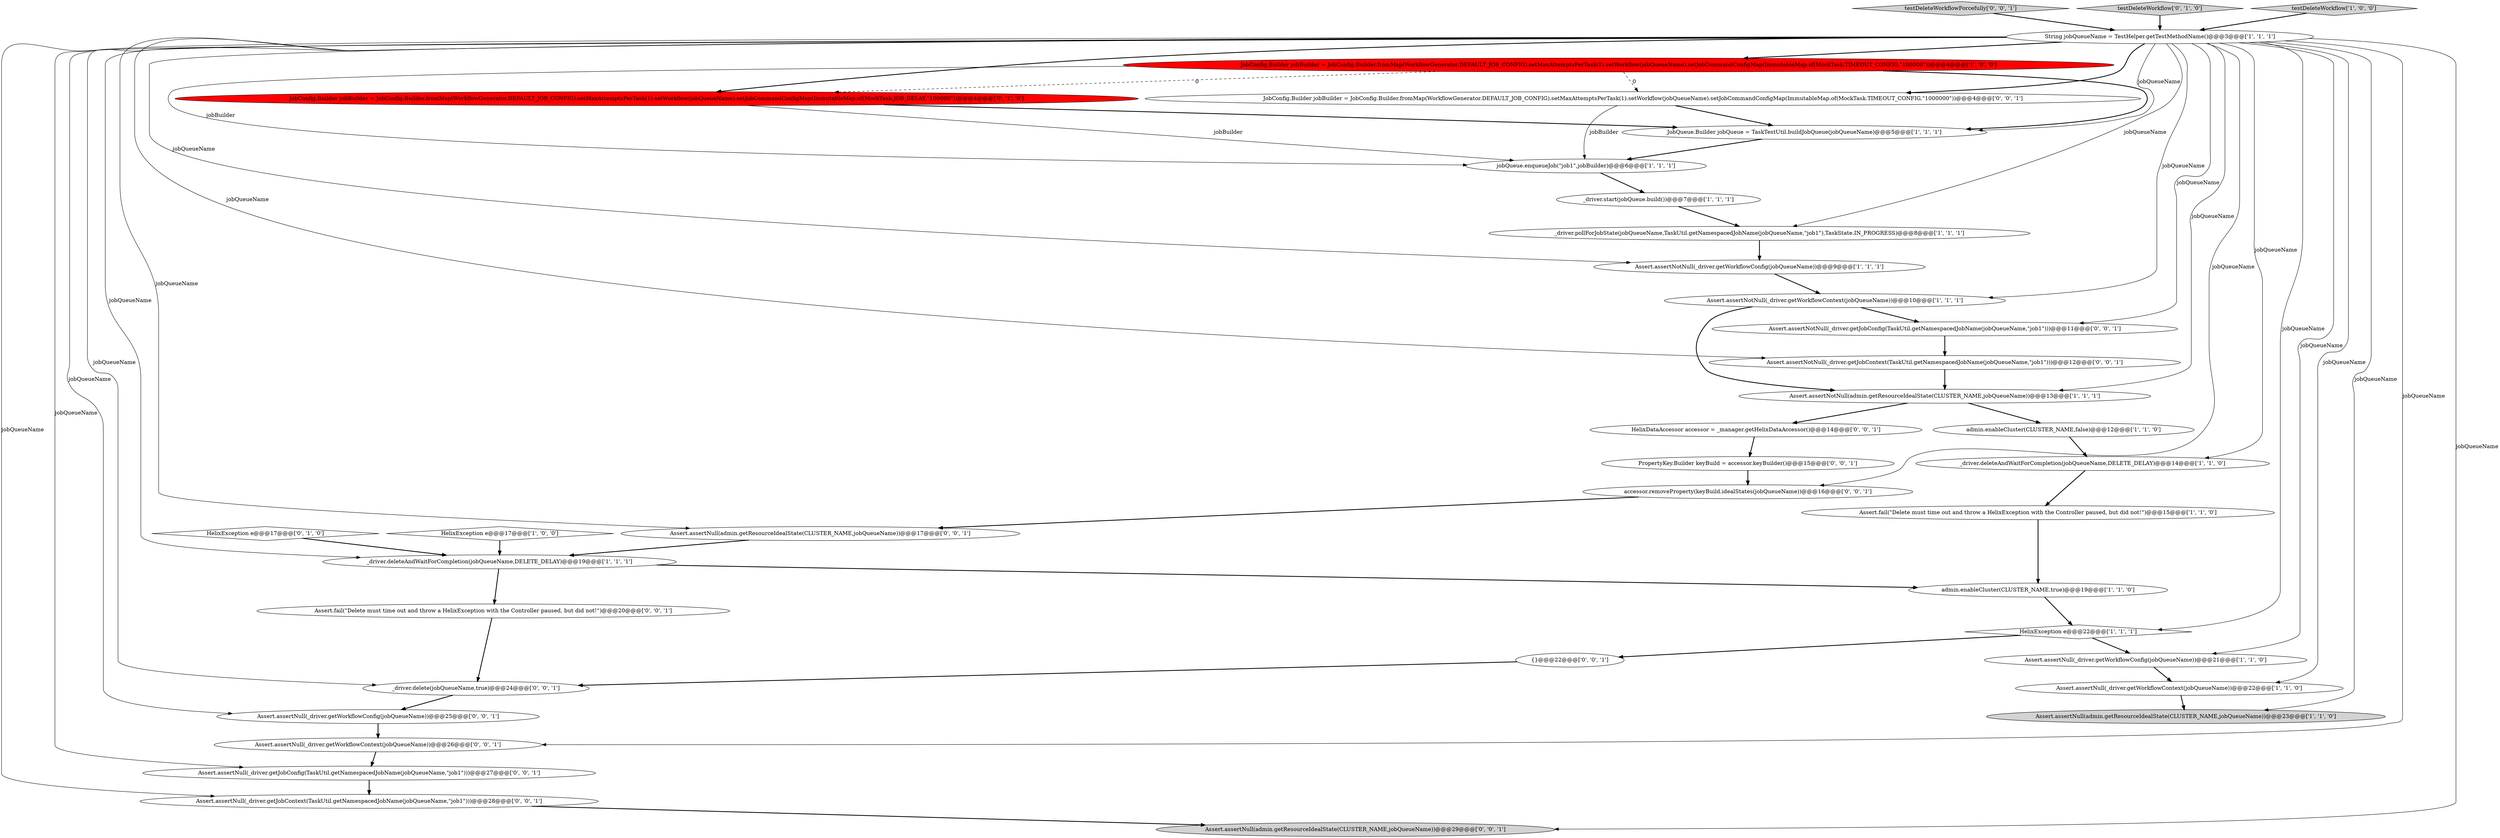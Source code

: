 digraph {
2 [style = filled, label = "HelixException e@@@22@@@['1', '1', '1']", fillcolor = white, shape = diamond image = "AAA0AAABBB1BBB"];
19 [style = filled, label = "_driver.deleteAndWaitForCompletion(jobQueueName,DELETE_DELAY)@@@19@@@['1', '1', '1']", fillcolor = white, shape = ellipse image = "AAA0AAABBB1BBB"];
22 [style = filled, label = "JobConfig.Builder jobBuilder = JobConfig.Builder.fromMap(WorkflowGenerator.DEFAULT_JOB_CONFIG).setMaxAttemptsPerTask(1).setWorkflow(jobQueueName).setJobCommandConfigMap(ImmutableMap.of(MockTask.JOB_DELAY,\"100000\"))@@@4@@@['0', '1', '0']", fillcolor = red, shape = ellipse image = "AAA1AAABBB2BBB"];
12 [style = filled, label = "Assert.assertNotNull(admin.getResourceIdealState(CLUSTER_NAME,jobQueueName))@@@13@@@['1', '1', '1']", fillcolor = white, shape = ellipse image = "AAA0AAABBB1BBB"];
5 [style = filled, label = "JobConfig.Builder jobBuilder = JobConfig.Builder.fromMap(WorkflowGenerator.DEFAULT_JOB_CONFIG).setMaxAttemptsPerTask(1).setWorkflow(jobQueueName).setJobCommandConfigMap(ImmutableMap.of(MockTask.TIMEOUT_CONFIG,\"100000\"))@@@4@@@['1', '0', '0']", fillcolor = red, shape = ellipse image = "AAA1AAABBB1BBB"];
13 [style = filled, label = "HelixException e@@@17@@@['1', '0', '0']", fillcolor = white, shape = diamond image = "AAA0AAABBB1BBB"];
38 [style = filled, label = "Assert.assertNull(_driver.getJobContext(TaskUtil.getNamespacedJobName(jobQueueName,\"job1\")))@@@28@@@['0', '0', '1']", fillcolor = white, shape = ellipse image = "AAA0AAABBB3BBB"];
32 [style = filled, label = "Assert.assertNotNull(_driver.getJobContext(TaskUtil.getNamespacedJobName(jobQueueName,\"job1\")))@@@12@@@['0', '0', '1']", fillcolor = white, shape = ellipse image = "AAA0AAABBB3BBB"];
17 [style = filled, label = "Assert.assertNotNull(_driver.getWorkflowContext(jobQueueName))@@@10@@@['1', '1', '1']", fillcolor = white, shape = ellipse image = "AAA0AAABBB1BBB"];
31 [style = filled, label = "Assert.assertNull(admin.getResourceIdealState(CLUSTER_NAME,jobQueueName))@@@29@@@['0', '0', '1']", fillcolor = lightgray, shape = ellipse image = "AAA0AAABBB3BBB"];
4 [style = filled, label = "Assert.assertNull(admin.getResourceIdealState(CLUSTER_NAME,jobQueueName))@@@23@@@['1', '1', '0']", fillcolor = lightgray, shape = ellipse image = "AAA0AAABBB1BBB"];
26 [style = filled, label = "accessor.removeProperty(keyBuild.idealStates(jobQueueName))@@@16@@@['0', '0', '1']", fillcolor = white, shape = ellipse image = "AAA0AAABBB3BBB"];
30 [style = filled, label = "testDeleteWorkflowForcefully['0', '0', '1']", fillcolor = lightgray, shape = diamond image = "AAA0AAABBB3BBB"];
21 [style = filled, label = "testDeleteWorkflow['0', '1', '0']", fillcolor = lightgray, shape = diamond image = "AAA0AAABBB2BBB"];
24 [style = filled, label = "HelixDataAccessor accessor = _manager.getHelixDataAccessor()@@@14@@@['0', '0', '1']", fillcolor = white, shape = ellipse image = "AAA0AAABBB3BBB"];
8 [style = filled, label = "Assert.fail(\"Delete must time out and throw a HelixException with the Controller paused, but did not!\")@@@15@@@['1', '1', '0']", fillcolor = white, shape = ellipse image = "AAA0AAABBB1BBB"];
36 [style = filled, label = "PropertyKey.Builder keyBuild = accessor.keyBuilder()@@@15@@@['0', '0', '1']", fillcolor = white, shape = ellipse image = "AAA0AAABBB3BBB"];
3 [style = filled, label = "jobQueue.enqueueJob(\"job1\",jobBuilder)@@@6@@@['1', '1', '1']", fillcolor = white, shape = ellipse image = "AAA0AAABBB1BBB"];
27 [style = filled, label = "Assert.assertNull(admin.getResourceIdealState(CLUSTER_NAME,jobQueueName))@@@17@@@['0', '0', '1']", fillcolor = white, shape = ellipse image = "AAA0AAABBB3BBB"];
20 [style = filled, label = "HelixException e@@@17@@@['0', '1', '0']", fillcolor = white, shape = diamond image = "AAA0AAABBB2BBB"];
37 [style = filled, label = "Assert.assertNotNull(_driver.getJobConfig(TaskUtil.getNamespacedJobName(jobQueueName,\"job1\")))@@@11@@@['0', '0', '1']", fillcolor = white, shape = ellipse image = "AAA0AAABBB3BBB"];
10 [style = filled, label = "_driver.pollForJobState(jobQueueName,TaskUtil.getNamespacedJobName(jobQueueName,\"job1\"),TaskState.IN_PROGRESS)@@@8@@@['1', '1', '1']", fillcolor = white, shape = ellipse image = "AAA0AAABBB1BBB"];
15 [style = filled, label = "_driver.start(jobQueue.build())@@@7@@@['1', '1', '1']", fillcolor = white, shape = ellipse image = "AAA0AAABBB1BBB"];
34 [style = filled, label = "Assert.assertNull(_driver.getWorkflowConfig(jobQueueName))@@@25@@@['0', '0', '1']", fillcolor = white, shape = ellipse image = "AAA0AAABBB3BBB"];
35 [style = filled, label = "Assert.assertNull(_driver.getWorkflowContext(jobQueueName))@@@26@@@['0', '0', '1']", fillcolor = white, shape = ellipse image = "AAA0AAABBB3BBB"];
9 [style = filled, label = "Assert.assertNull(_driver.getWorkflowContext(jobQueueName))@@@22@@@['1', '1', '0']", fillcolor = white, shape = ellipse image = "AAA0AAABBB1BBB"];
0 [style = filled, label = "admin.enableCluster(CLUSTER_NAME,false)@@@12@@@['1', '1', '0']", fillcolor = white, shape = ellipse image = "AAA0AAABBB1BBB"];
18 [style = filled, label = "Assert.assertNotNull(_driver.getWorkflowConfig(jobQueueName))@@@9@@@['1', '1', '1']", fillcolor = white, shape = ellipse image = "AAA0AAABBB1BBB"];
23 [style = filled, label = "Assert.assertNull(_driver.getJobConfig(TaskUtil.getNamespacedJobName(jobQueueName,\"job1\")))@@@27@@@['0', '0', '1']", fillcolor = white, shape = ellipse image = "AAA0AAABBB3BBB"];
16 [style = filled, label = "String jobQueueName = TestHelper.getTestMethodName()@@@3@@@['1', '1', '1']", fillcolor = white, shape = ellipse image = "AAA0AAABBB1BBB"];
6 [style = filled, label = "admin.enableCluster(CLUSTER_NAME,true)@@@19@@@['1', '1', '0']", fillcolor = white, shape = ellipse image = "AAA0AAABBB1BBB"];
11 [style = filled, label = "testDeleteWorkflow['1', '0', '0']", fillcolor = lightgray, shape = diamond image = "AAA0AAABBB1BBB"];
25 [style = filled, label = "{}@@@22@@@['0', '0', '1']", fillcolor = white, shape = ellipse image = "AAA0AAABBB3BBB"];
14 [style = filled, label = "Assert.assertNull(_driver.getWorkflowConfig(jobQueueName))@@@21@@@['1', '1', '0']", fillcolor = white, shape = ellipse image = "AAA0AAABBB1BBB"];
33 [style = filled, label = "JobConfig.Builder jobBuilder = JobConfig.Builder.fromMap(WorkflowGenerator.DEFAULT_JOB_CONFIG).setMaxAttemptsPerTask(1).setWorkflow(jobQueueName).setJobCommandConfigMap(ImmutableMap.of(MockTask.TIMEOUT_CONFIG,\"1000000\"))@@@4@@@['0', '0', '1']", fillcolor = white, shape = ellipse image = "AAA0AAABBB3BBB"];
28 [style = filled, label = "Assert.fail(\"Delete must time out and throw a HelixException with the Controller paused, but did not!\")@@@20@@@['0', '0', '1']", fillcolor = white, shape = ellipse image = "AAA0AAABBB3BBB"];
29 [style = filled, label = "_driver.delete(jobQueueName,true)@@@24@@@['0', '0', '1']", fillcolor = white, shape = ellipse image = "AAA0AAABBB3BBB"];
7 [style = filled, label = "JobQueue.Builder jobQueue = TaskTestUtil.buildJobQueue(jobQueueName)@@@5@@@['1', '1', '1']", fillcolor = white, shape = ellipse image = "AAA0AAABBB1BBB"];
1 [style = filled, label = "_driver.deleteAndWaitForCompletion(jobQueueName,DELETE_DELAY)@@@14@@@['1', '1', '0']", fillcolor = white, shape = ellipse image = "AAA0AAABBB1BBB"];
33->7 [style = bold, label=""];
33->3 [style = solid, label="jobBuilder"];
11->16 [style = bold, label=""];
10->18 [style = bold, label=""];
28->29 [style = bold, label=""];
15->10 [style = bold, label=""];
16->35 [style = solid, label="jobQueueName"];
1->8 [style = bold, label=""];
5->3 [style = solid, label="jobBuilder"];
32->12 [style = bold, label=""];
9->4 [style = bold, label=""];
16->12 [style = solid, label="jobQueueName"];
22->3 [style = solid, label="jobBuilder"];
16->7 [style = solid, label="jobQueueName"];
18->17 [style = bold, label=""];
16->17 [style = solid, label="jobQueueName"];
8->6 [style = bold, label=""];
3->15 [style = bold, label=""];
16->18 [style = solid, label="jobQueueName"];
36->26 [style = bold, label=""];
12->24 [style = bold, label=""];
25->29 [style = bold, label=""];
29->34 [style = bold, label=""];
16->22 [style = bold, label=""];
19->6 [style = bold, label=""];
17->37 [style = bold, label=""];
12->0 [style = bold, label=""];
38->31 [style = bold, label=""];
16->10 [style = solid, label="jobQueueName"];
22->7 [style = bold, label=""];
16->37 [style = solid, label="jobQueueName"];
7->3 [style = bold, label=""];
16->26 [style = solid, label="jobQueueName"];
16->38 [style = solid, label="jobQueueName"];
6->2 [style = bold, label=""];
16->1 [style = solid, label="jobQueueName"];
24->36 [style = bold, label=""];
26->27 [style = bold, label=""];
35->23 [style = bold, label=""];
13->19 [style = bold, label=""];
17->12 [style = bold, label=""];
16->9 [style = solid, label="jobQueueName"];
16->19 [style = solid, label="jobQueueName"];
16->32 [style = solid, label="jobQueueName"];
16->27 [style = solid, label="jobQueueName"];
16->31 [style = solid, label="jobQueueName"];
16->33 [style = bold, label=""];
0->1 [style = bold, label=""];
2->14 [style = bold, label=""];
23->38 [style = bold, label=""];
16->34 [style = solid, label="jobQueueName"];
5->33 [style = dashed, label="0"];
16->5 [style = bold, label=""];
21->16 [style = bold, label=""];
37->32 [style = bold, label=""];
5->7 [style = bold, label=""];
16->23 [style = solid, label="jobQueueName"];
14->9 [style = bold, label=""];
27->19 [style = bold, label=""];
19->28 [style = bold, label=""];
34->35 [style = bold, label=""];
20->19 [style = bold, label=""];
30->16 [style = bold, label=""];
2->25 [style = bold, label=""];
16->4 [style = solid, label="jobQueueName"];
16->2 [style = solid, label="jobQueueName"];
16->29 [style = solid, label="jobQueueName"];
16->14 [style = solid, label="jobQueueName"];
5->22 [style = dashed, label="0"];
}
